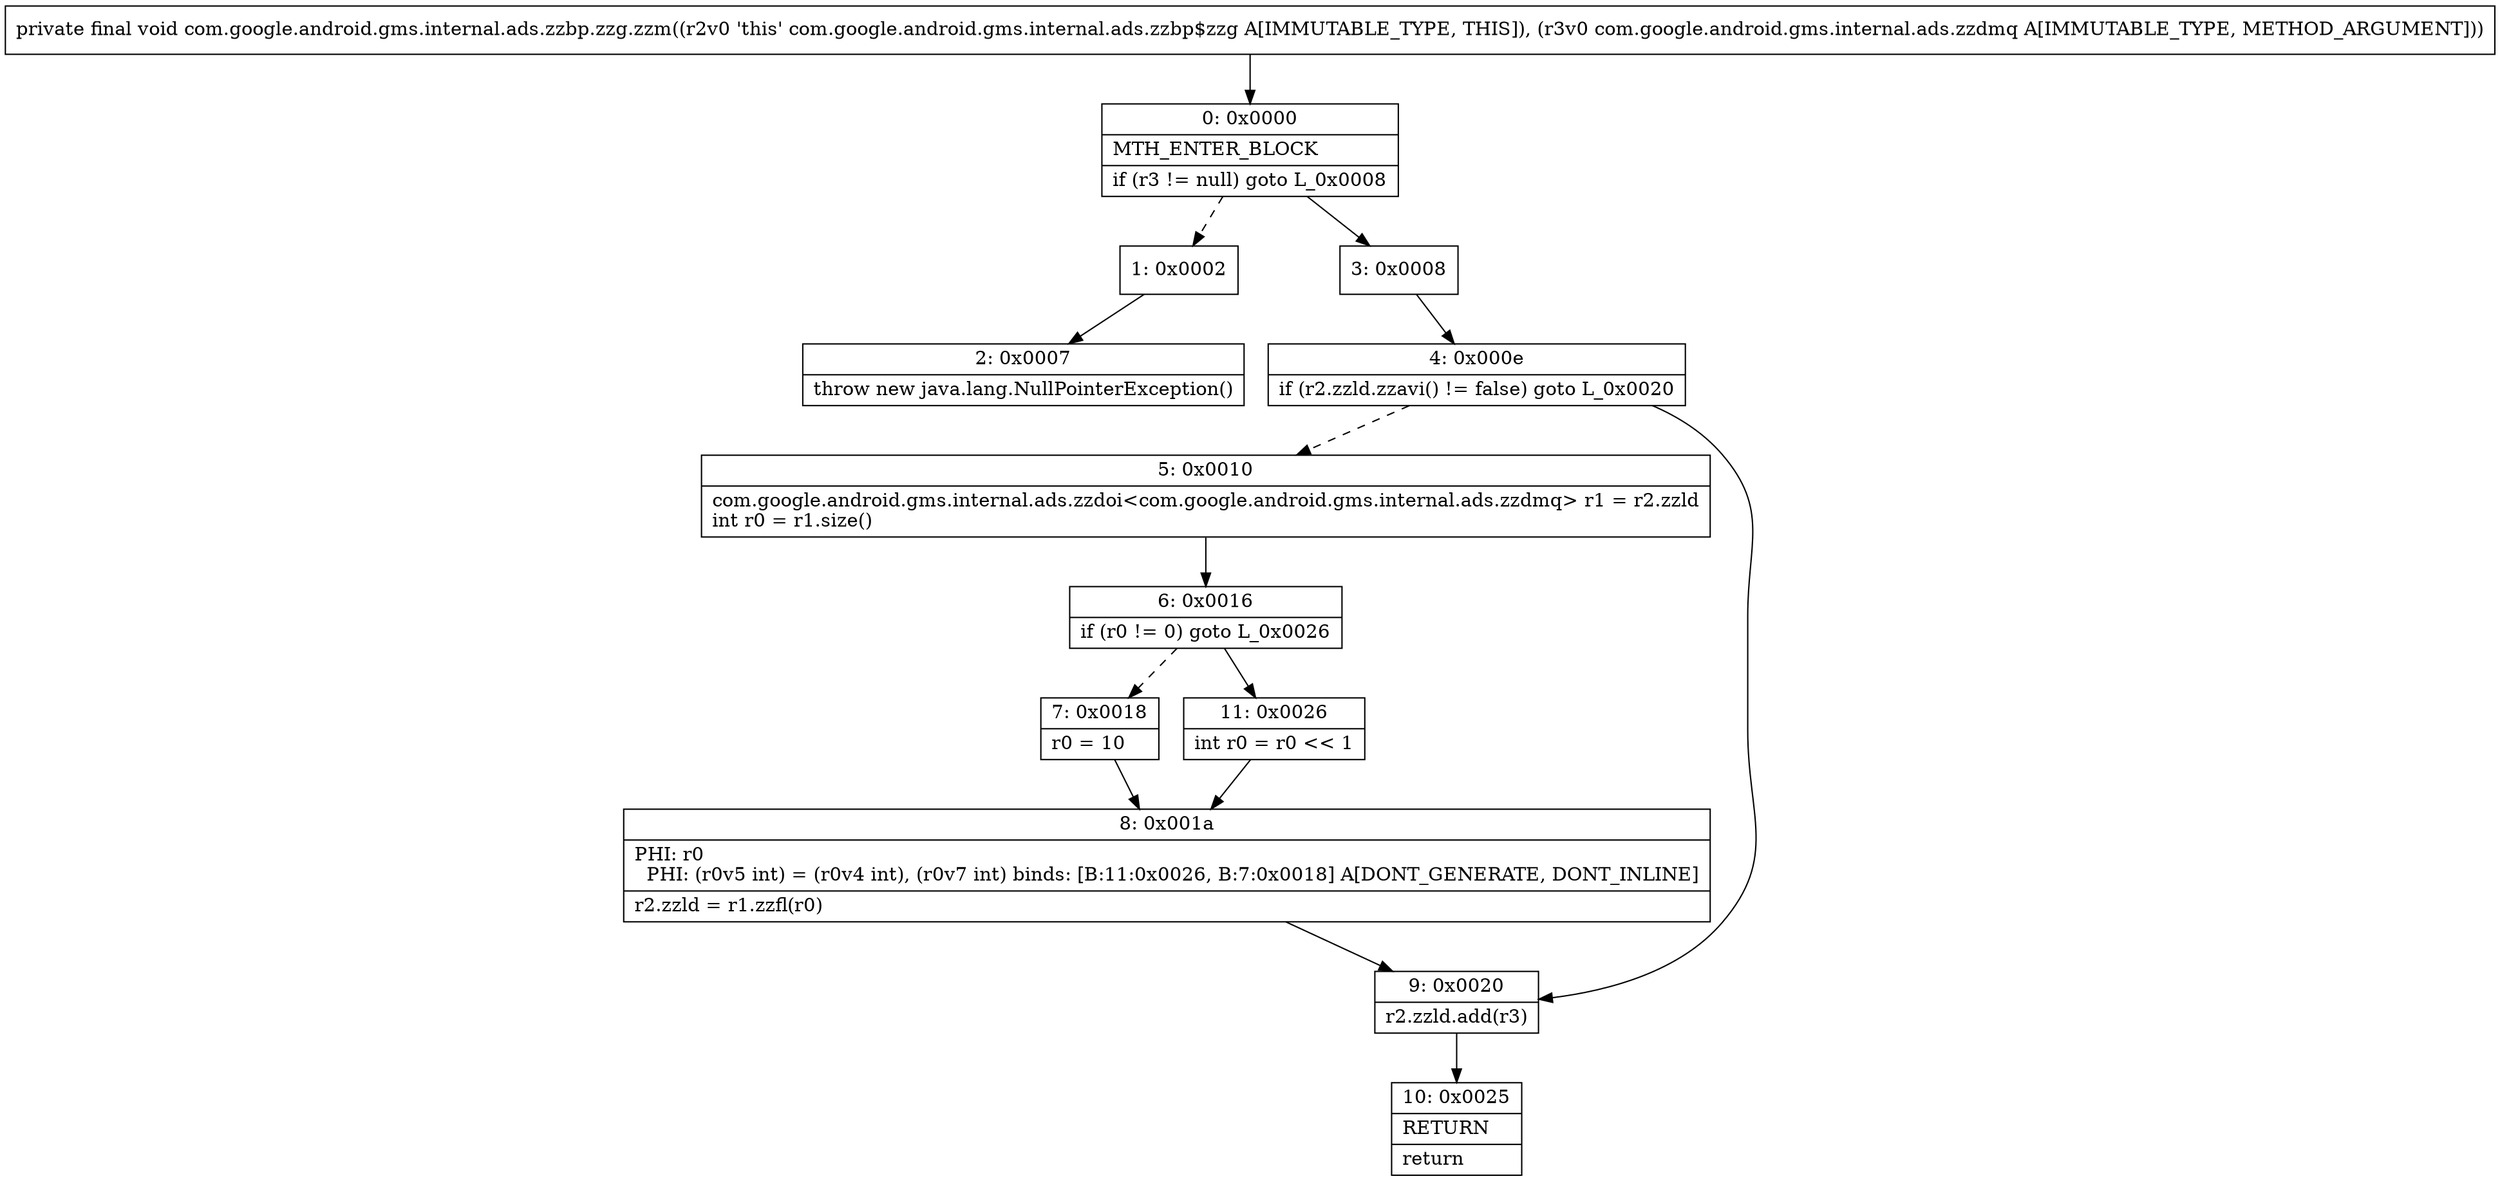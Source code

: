 digraph "CFG forcom.google.android.gms.internal.ads.zzbp.zzg.zzm(Lcom\/google\/android\/gms\/internal\/ads\/zzdmq;)V" {
Node_0 [shape=record,label="{0\:\ 0x0000|MTH_ENTER_BLOCK\l|if (r3 != null) goto L_0x0008\l}"];
Node_1 [shape=record,label="{1\:\ 0x0002}"];
Node_2 [shape=record,label="{2\:\ 0x0007|throw new java.lang.NullPointerException()\l}"];
Node_3 [shape=record,label="{3\:\ 0x0008}"];
Node_4 [shape=record,label="{4\:\ 0x000e|if (r2.zzld.zzavi() != false) goto L_0x0020\l}"];
Node_5 [shape=record,label="{5\:\ 0x0010|com.google.android.gms.internal.ads.zzdoi\<com.google.android.gms.internal.ads.zzdmq\> r1 = r2.zzld\lint r0 = r1.size()\l}"];
Node_6 [shape=record,label="{6\:\ 0x0016|if (r0 != 0) goto L_0x0026\l}"];
Node_7 [shape=record,label="{7\:\ 0x0018|r0 = 10\l}"];
Node_8 [shape=record,label="{8\:\ 0x001a|PHI: r0 \l  PHI: (r0v5 int) = (r0v4 int), (r0v7 int) binds: [B:11:0x0026, B:7:0x0018] A[DONT_GENERATE, DONT_INLINE]\l|r2.zzld = r1.zzfl(r0)\l}"];
Node_9 [shape=record,label="{9\:\ 0x0020|r2.zzld.add(r3)\l}"];
Node_10 [shape=record,label="{10\:\ 0x0025|RETURN\l|return\l}"];
Node_11 [shape=record,label="{11\:\ 0x0026|int r0 = r0 \<\< 1\l}"];
MethodNode[shape=record,label="{private final void com.google.android.gms.internal.ads.zzbp.zzg.zzm((r2v0 'this' com.google.android.gms.internal.ads.zzbp$zzg A[IMMUTABLE_TYPE, THIS]), (r3v0 com.google.android.gms.internal.ads.zzdmq A[IMMUTABLE_TYPE, METHOD_ARGUMENT])) }"];
MethodNode -> Node_0;
Node_0 -> Node_1[style=dashed];
Node_0 -> Node_3;
Node_1 -> Node_2;
Node_3 -> Node_4;
Node_4 -> Node_5[style=dashed];
Node_4 -> Node_9;
Node_5 -> Node_6;
Node_6 -> Node_7[style=dashed];
Node_6 -> Node_11;
Node_7 -> Node_8;
Node_8 -> Node_9;
Node_9 -> Node_10;
Node_11 -> Node_8;
}

